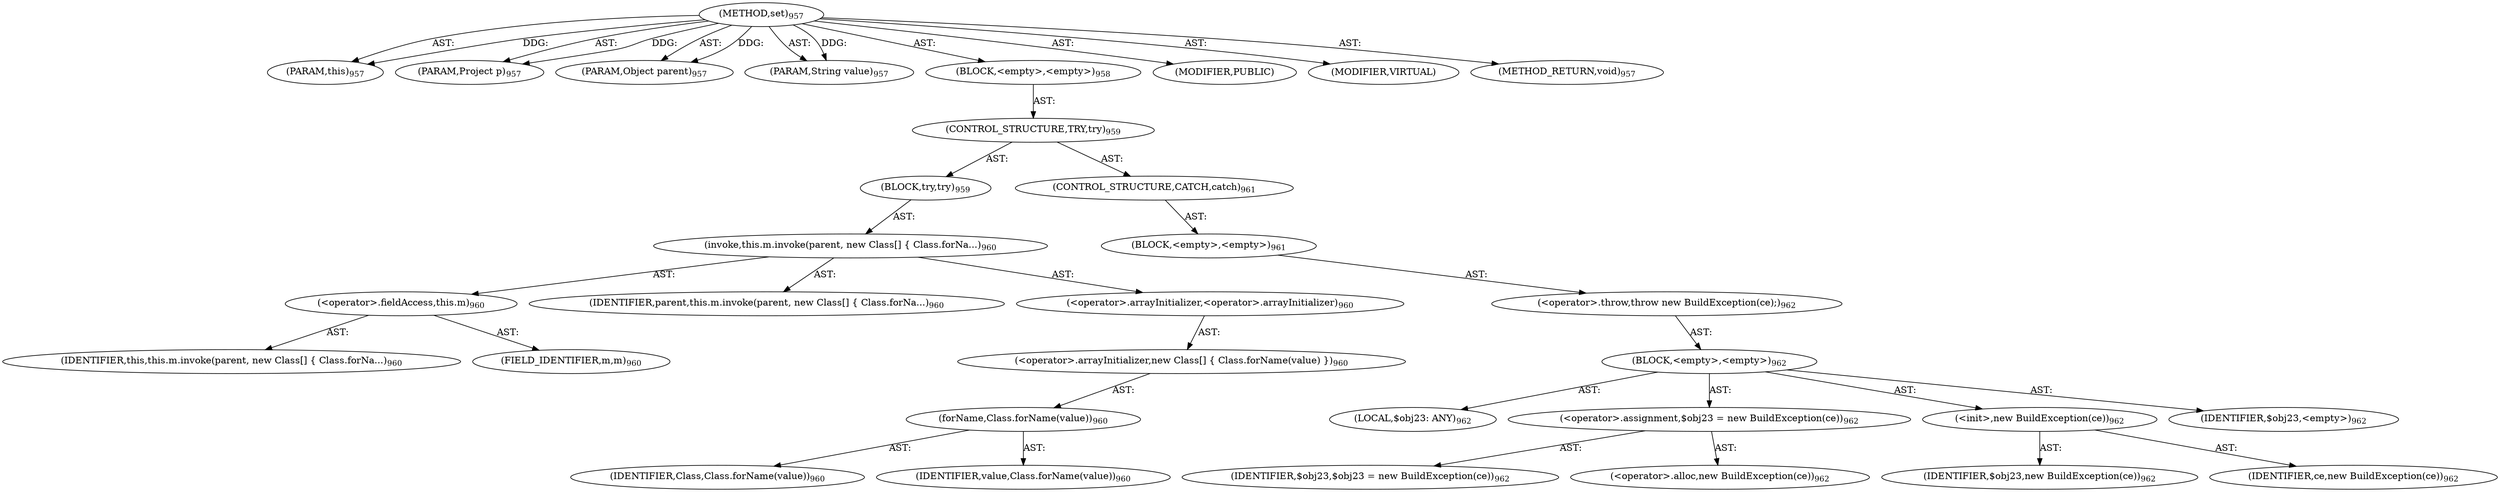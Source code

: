 digraph "set" {  
"111669149751" [label = <(METHOD,set)<SUB>957</SUB>> ]
"115964117169" [label = <(PARAM,this)<SUB>957</SUB>> ]
"115964117170" [label = <(PARAM,Project p)<SUB>957</SUB>> ]
"115964117171" [label = <(PARAM,Object parent)<SUB>957</SUB>> ]
"115964117172" [label = <(PARAM,String value)<SUB>957</SUB>> ]
"25769803984" [label = <(BLOCK,&lt;empty&gt;,&lt;empty&gt;)<SUB>958</SUB>> ]
"47244640371" [label = <(CONTROL_STRUCTURE,TRY,try)<SUB>959</SUB>> ]
"25769803985" [label = <(BLOCK,try,try)<SUB>959</SUB>> ]
"30064771871" [label = <(invoke,this.m.invoke(parent, new Class[] { Class.forNa...)<SUB>960</SUB>> ]
"30064771872" [label = <(&lt;operator&gt;.fieldAccess,this.m)<SUB>960</SUB>> ]
"68719477470" [label = <(IDENTIFIER,this,this.m.invoke(parent, new Class[] { Class.forNa...)<SUB>960</SUB>> ]
"55834575006" [label = <(FIELD_IDENTIFIER,m,m)<SUB>960</SUB>> ]
"68719477471" [label = <(IDENTIFIER,parent,this.m.invoke(parent, new Class[] { Class.forNa...)<SUB>960</SUB>> ]
"30064771873" [label = <(&lt;operator&gt;.arrayInitializer,&lt;operator&gt;.arrayInitializer)<SUB>960</SUB>> ]
"30064771874" [label = <(&lt;operator&gt;.arrayInitializer,new Class[] { Class.forName(value) })<SUB>960</SUB>> ]
"30064771875" [label = <(forName,Class.forName(value))<SUB>960</SUB>> ]
"68719477472" [label = <(IDENTIFIER,Class,Class.forName(value))<SUB>960</SUB>> ]
"68719477473" [label = <(IDENTIFIER,value,Class.forName(value))<SUB>960</SUB>> ]
"47244640372" [label = <(CONTROL_STRUCTURE,CATCH,catch)<SUB>961</SUB>> ]
"25769803986" [label = <(BLOCK,&lt;empty&gt;,&lt;empty&gt;)<SUB>961</SUB>> ]
"30064771876" [label = <(&lt;operator&gt;.throw,throw new BuildException(ce);)<SUB>962</SUB>> ]
"25769803987" [label = <(BLOCK,&lt;empty&gt;,&lt;empty&gt;)<SUB>962</SUB>> ]
"94489280618" [label = <(LOCAL,$obj23: ANY)<SUB>962</SUB>> ]
"30064771877" [label = <(&lt;operator&gt;.assignment,$obj23 = new BuildException(ce))<SUB>962</SUB>> ]
"68719477474" [label = <(IDENTIFIER,$obj23,$obj23 = new BuildException(ce))<SUB>962</SUB>> ]
"30064771878" [label = <(&lt;operator&gt;.alloc,new BuildException(ce))<SUB>962</SUB>> ]
"30064771879" [label = <(&lt;init&gt;,new BuildException(ce))<SUB>962</SUB>> ]
"68719477475" [label = <(IDENTIFIER,$obj23,new BuildException(ce))<SUB>962</SUB>> ]
"68719477476" [label = <(IDENTIFIER,ce,new BuildException(ce))<SUB>962</SUB>> ]
"68719477477" [label = <(IDENTIFIER,$obj23,&lt;empty&gt;)<SUB>962</SUB>> ]
"133143986312" [label = <(MODIFIER,PUBLIC)> ]
"133143986313" [label = <(MODIFIER,VIRTUAL)> ]
"128849018935" [label = <(METHOD_RETURN,void)<SUB>957</SUB>> ]
  "111669149751" -> "115964117169"  [ label = "AST: "] 
  "111669149751" -> "115964117170"  [ label = "AST: "] 
  "111669149751" -> "115964117171"  [ label = "AST: "] 
  "111669149751" -> "115964117172"  [ label = "AST: "] 
  "111669149751" -> "25769803984"  [ label = "AST: "] 
  "111669149751" -> "133143986312"  [ label = "AST: "] 
  "111669149751" -> "133143986313"  [ label = "AST: "] 
  "111669149751" -> "128849018935"  [ label = "AST: "] 
  "25769803984" -> "47244640371"  [ label = "AST: "] 
  "47244640371" -> "25769803985"  [ label = "AST: "] 
  "47244640371" -> "47244640372"  [ label = "AST: "] 
  "25769803985" -> "30064771871"  [ label = "AST: "] 
  "30064771871" -> "30064771872"  [ label = "AST: "] 
  "30064771871" -> "68719477471"  [ label = "AST: "] 
  "30064771871" -> "30064771873"  [ label = "AST: "] 
  "30064771872" -> "68719477470"  [ label = "AST: "] 
  "30064771872" -> "55834575006"  [ label = "AST: "] 
  "30064771873" -> "30064771874"  [ label = "AST: "] 
  "30064771874" -> "30064771875"  [ label = "AST: "] 
  "30064771875" -> "68719477472"  [ label = "AST: "] 
  "30064771875" -> "68719477473"  [ label = "AST: "] 
  "47244640372" -> "25769803986"  [ label = "AST: "] 
  "25769803986" -> "30064771876"  [ label = "AST: "] 
  "30064771876" -> "25769803987"  [ label = "AST: "] 
  "25769803987" -> "94489280618"  [ label = "AST: "] 
  "25769803987" -> "30064771877"  [ label = "AST: "] 
  "25769803987" -> "30064771879"  [ label = "AST: "] 
  "25769803987" -> "68719477477"  [ label = "AST: "] 
  "30064771877" -> "68719477474"  [ label = "AST: "] 
  "30064771877" -> "30064771878"  [ label = "AST: "] 
  "30064771879" -> "68719477475"  [ label = "AST: "] 
  "30064771879" -> "68719477476"  [ label = "AST: "] 
  "111669149751" -> "115964117169"  [ label = "DDG: "] 
  "111669149751" -> "115964117170"  [ label = "DDG: "] 
  "111669149751" -> "115964117171"  [ label = "DDG: "] 
  "111669149751" -> "115964117172"  [ label = "DDG: "] 
}
